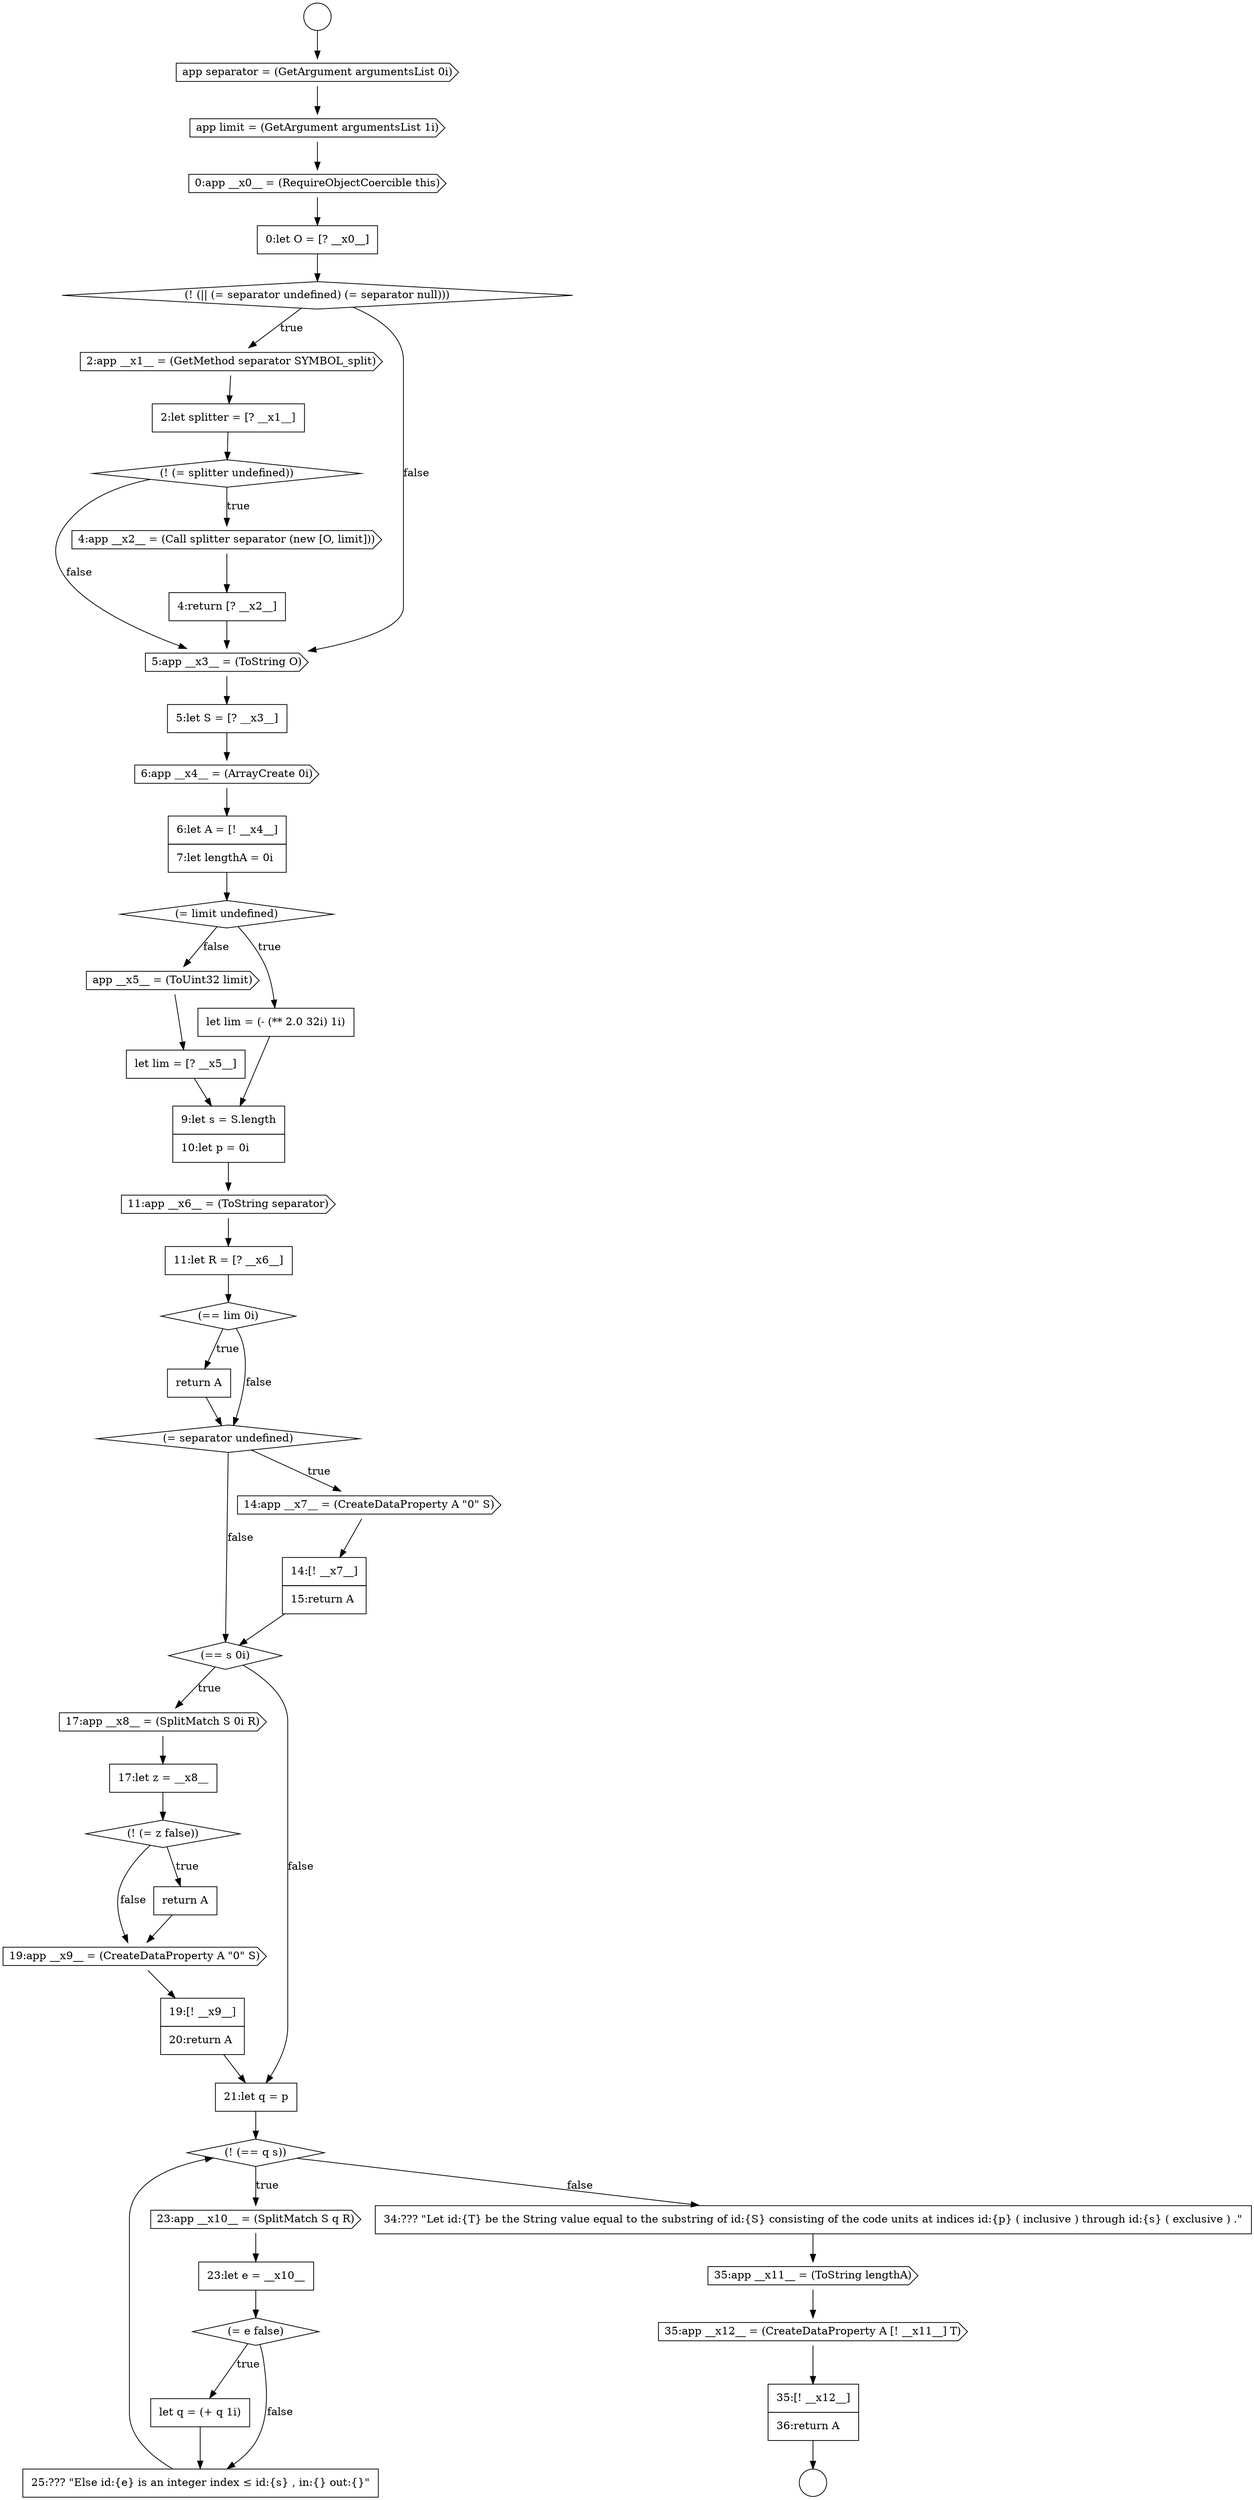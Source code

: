 digraph {
  node13179 [shape=cds, label=<<font color="black">35:app __x11__ = (ToString lengthA)</font>> color="black" fillcolor="white" style=filled]
  node13155 [shape=none, margin=0, label=<<font color="black">
    <table border="0" cellborder="1" cellspacing="0" cellpadding="10">
      <tr><td align="left">let lim = [? __x5__]</td></tr>
    </table>
  </font>> color="black" fillcolor="white" style=filled]
  node13154 [shape=cds, label=<<font color="black">app __x5__ = (ToUint32 limit)</font>> color="black" fillcolor="white" style=filled]
  node13137 [shape=circle label=" " color="black" fillcolor="white" style=filled]
  node13157 [shape=cds, label=<<font color="black">11:app __x6__ = (ToString separator)</font>> color="black" fillcolor="white" style=filled]
  node13176 [shape=none, margin=0, label=<<font color="black">
    <table border="0" cellborder="1" cellspacing="0" cellpadding="10">
      <tr><td align="left">let q = (+ q 1i)</td></tr>
    </table>
  </font>> color="black" fillcolor="white" style=filled]
  node13164 [shape=diamond, label=<<font color="black">(== s 0i)</font>> color="black" fillcolor="white" style=filled]
  node13175 [shape=diamond, label=<<font color="black">(= e false)</font>> color="black" fillcolor="white" style=filled]
  node13143 [shape=cds, label=<<font color="black">2:app __x1__ = (GetMethod separator SYMBOL_split)</font>> color="black" fillcolor="white" style=filled]
  node13165 [shape=cds, label=<<font color="black">17:app __x8__ = (SplitMatch S 0i R)</font>> color="black" fillcolor="white" style=filled]
  node13139 [shape=cds, label=<<font color="black">app limit = (GetArgument argumentsList 1i)</font>> color="black" fillcolor="white" style=filled]
  node13142 [shape=diamond, label=<<font color="black">(! (|| (= separator undefined) (= separator null)))</font>> color="black" fillcolor="white" style=filled]
  node13162 [shape=cds, label=<<font color="black">14:app __x7__ = (CreateDataProperty A &quot;0&quot; S)</font>> color="black" fillcolor="white" style=filled]
  node13177 [shape=none, margin=0, label=<<font color="black">
    <table border="0" cellborder="1" cellspacing="0" cellpadding="10">
      <tr><td align="left">25:??? &quot;Else id:{e} is an integer index &le; id:{s} , in:{} out:{}&quot;</td></tr>
    </table>
  </font>> color="black" fillcolor="white" style=filled]
  node13159 [shape=diamond, label=<<font color="black">(== lim 0i)</font>> color="black" fillcolor="white" style=filled]
  node13152 [shape=diamond, label=<<font color="black">(= limit undefined)</font>> color="black" fillcolor="white" style=filled]
  node13174 [shape=none, margin=0, label=<<font color="black">
    <table border="0" cellborder="1" cellspacing="0" cellpadding="10">
      <tr><td align="left">23:let e = __x10__</td></tr>
    </table>
  </font>> color="black" fillcolor="white" style=filled]
  node13145 [shape=diamond, label=<<font color="black">(! (= splitter undefined))</font>> color="black" fillcolor="white" style=filled]
  node13147 [shape=none, margin=0, label=<<font color="black">
    <table border="0" cellborder="1" cellspacing="0" cellpadding="10">
      <tr><td align="left">4:return [? __x2__]</td></tr>
    </table>
  </font>> color="black" fillcolor="white" style=filled]
  node13151 [shape=none, margin=0, label=<<font color="black">
    <table border="0" cellborder="1" cellspacing="0" cellpadding="10">
      <tr><td align="left">6:let A = [! __x4__]</td></tr>
      <tr><td align="left">7:let lengthA = 0i</td></tr>
    </table>
  </font>> color="black" fillcolor="white" style=filled]
  node13170 [shape=none, margin=0, label=<<font color="black">
    <table border="0" cellborder="1" cellspacing="0" cellpadding="10">
      <tr><td align="left">19:[! __x9__]</td></tr>
      <tr><td align="left">20:return A</td></tr>
    </table>
  </font>> color="black" fillcolor="white" style=filled]
  node13138 [shape=cds, label=<<font color="black">app separator = (GetArgument argumentsList 0i)</font>> color="black" fillcolor="white" style=filled]
  node13166 [shape=none, margin=0, label=<<font color="black">
    <table border="0" cellborder="1" cellspacing="0" cellpadding="10">
      <tr><td align="left">17:let z = __x8__</td></tr>
    </table>
  </font>> color="black" fillcolor="white" style=filled]
  node13148 [shape=cds, label=<<font color="black">5:app __x3__ = (ToString O)</font>> color="black" fillcolor="white" style=filled]
  node13141 [shape=none, margin=0, label=<<font color="black">
    <table border="0" cellborder="1" cellspacing="0" cellpadding="10">
      <tr><td align="left">0:let O = [? __x0__]</td></tr>
    </table>
  </font>> color="black" fillcolor="white" style=filled]
  node13158 [shape=none, margin=0, label=<<font color="black">
    <table border="0" cellborder="1" cellspacing="0" cellpadding="10">
      <tr><td align="left">11:let R = [? __x6__]</td></tr>
    </table>
  </font>> color="black" fillcolor="white" style=filled]
  node13180 [shape=cds, label=<<font color="black">35:app __x12__ = (CreateDataProperty A [! __x11__] T)</font>> color="black" fillcolor="white" style=filled]
  node13153 [shape=none, margin=0, label=<<font color="black">
    <table border="0" cellborder="1" cellspacing="0" cellpadding="10">
      <tr><td align="left">let lim = (- (** 2.0 32i) 1i)</td></tr>
    </table>
  </font>> color="black" fillcolor="white" style=filled]
  node13173 [shape=cds, label=<<font color="black">23:app __x10__ = (SplitMatch S q R)</font>> color="black" fillcolor="white" style=filled]
  node13163 [shape=none, margin=0, label=<<font color="black">
    <table border="0" cellborder="1" cellspacing="0" cellpadding="10">
      <tr><td align="left">14:[! __x7__]</td></tr>
      <tr><td align="left">15:return A</td></tr>
    </table>
  </font>> color="black" fillcolor="white" style=filled]
  node13169 [shape=cds, label=<<font color="black">19:app __x9__ = (CreateDataProperty A &quot;0&quot; S)</font>> color="black" fillcolor="white" style=filled]
  node13167 [shape=diamond, label=<<font color="black">(! (= z false))</font>> color="black" fillcolor="white" style=filled]
  node13144 [shape=none, margin=0, label=<<font color="black">
    <table border="0" cellborder="1" cellspacing="0" cellpadding="10">
      <tr><td align="left">2:let splitter = [? __x1__]</td></tr>
    </table>
  </font>> color="black" fillcolor="white" style=filled]
  node13168 [shape=none, margin=0, label=<<font color="black">
    <table border="0" cellborder="1" cellspacing="0" cellpadding="10">
      <tr><td align="left">return A</td></tr>
    </table>
  </font>> color="black" fillcolor="white" style=filled]
  node13181 [shape=none, margin=0, label=<<font color="black">
    <table border="0" cellborder="1" cellspacing="0" cellpadding="10">
      <tr><td align="left">35:[! __x12__]</td></tr>
      <tr><td align="left">36:return A</td></tr>
    </table>
  </font>> color="black" fillcolor="white" style=filled]
  node13136 [shape=circle label=" " color="black" fillcolor="white" style=filled]
  node13140 [shape=cds, label=<<font color="black">0:app __x0__ = (RequireObjectCoercible this)</font>> color="black" fillcolor="white" style=filled]
  node13149 [shape=none, margin=0, label=<<font color="black">
    <table border="0" cellborder="1" cellspacing="0" cellpadding="10">
      <tr><td align="left">5:let S = [? __x3__]</td></tr>
    </table>
  </font>> color="black" fillcolor="white" style=filled]
  node13172 [shape=diamond, label=<<font color="black">(! (== q s))</font>> color="black" fillcolor="white" style=filled]
  node13160 [shape=none, margin=0, label=<<font color="black">
    <table border="0" cellborder="1" cellspacing="0" cellpadding="10">
      <tr><td align="left">return A</td></tr>
    </table>
  </font>> color="black" fillcolor="white" style=filled]
  node13146 [shape=cds, label=<<font color="black">4:app __x2__ = (Call splitter separator (new [O, limit]))</font>> color="black" fillcolor="white" style=filled]
  node13178 [shape=none, margin=0, label=<<font color="black">
    <table border="0" cellborder="1" cellspacing="0" cellpadding="10">
      <tr><td align="left">34:??? &quot;Let id:{T} be the String value equal to the substring of id:{S} consisting of the code units at indices id:{p} ( inclusive ) through id:{s} ( exclusive ) .&quot;</td></tr>
    </table>
  </font>> color="black" fillcolor="white" style=filled]
  node13171 [shape=none, margin=0, label=<<font color="black">
    <table border="0" cellborder="1" cellspacing="0" cellpadding="10">
      <tr><td align="left">21:let q = p</td></tr>
    </table>
  </font>> color="black" fillcolor="white" style=filled]
  node13161 [shape=diamond, label=<<font color="black">(= separator undefined)</font>> color="black" fillcolor="white" style=filled]
  node13150 [shape=cds, label=<<font color="black">6:app __x4__ = (ArrayCreate 0i)</font>> color="black" fillcolor="white" style=filled]
  node13156 [shape=none, margin=0, label=<<font color="black">
    <table border="0" cellborder="1" cellspacing="0" cellpadding="10">
      <tr><td align="left">9:let s = S.length</td></tr>
      <tr><td align="left">10:let p = 0i</td></tr>
    </table>
  </font>> color="black" fillcolor="white" style=filled]
  node13156 -> node13157 [ color="black"]
  node13152 -> node13153 [label=<<font color="black">true</font>> color="black"]
  node13152 -> node13154 [label=<<font color="black">false</font>> color="black"]
  node13154 -> node13155 [ color="black"]
  node13167 -> node13168 [label=<<font color="black">true</font>> color="black"]
  node13167 -> node13169 [label=<<font color="black">false</font>> color="black"]
  node13159 -> node13160 [label=<<font color="black">true</font>> color="black"]
  node13159 -> node13161 [label=<<font color="black">false</font>> color="black"]
  node13149 -> node13150 [ color="black"]
  node13174 -> node13175 [ color="black"]
  node13151 -> node13152 [ color="black"]
  node13180 -> node13181 [ color="black"]
  node13150 -> node13151 [ color="black"]
  node13176 -> node13177 [ color="black"]
  node13164 -> node13165 [label=<<font color="black">true</font>> color="black"]
  node13164 -> node13171 [label=<<font color="black">false</font>> color="black"]
  node13163 -> node13164 [ color="black"]
  node13153 -> node13156 [ color="black"]
  node13141 -> node13142 [ color="black"]
  node13177 -> node13172 [ color="black"]
  node13157 -> node13158 [ color="black"]
  node13170 -> node13171 [ color="black"]
  node13147 -> node13148 [ color="black"]
  node13139 -> node13140 [ color="black"]
  node13162 -> node13163 [ color="black"]
  node13161 -> node13162 [label=<<font color="black">true</font>> color="black"]
  node13161 -> node13164 [label=<<font color="black">false</font>> color="black"]
  node13143 -> node13144 [ color="black"]
  node13136 -> node13138 [ color="black"]
  node13179 -> node13180 [ color="black"]
  node13145 -> node13146 [label=<<font color="black">true</font>> color="black"]
  node13145 -> node13148 [label=<<font color="black">false</font>> color="black"]
  node13172 -> node13173 [label=<<font color="black">true</font>> color="black"]
  node13172 -> node13178 [label=<<font color="black">false</font>> color="black"]
  node13178 -> node13179 [ color="black"]
  node13166 -> node13167 [ color="black"]
  node13169 -> node13170 [ color="black"]
  node13140 -> node13141 [ color="black"]
  node13160 -> node13161 [ color="black"]
  node13146 -> node13147 [ color="black"]
  node13155 -> node13156 [ color="black"]
  node13144 -> node13145 [ color="black"]
  node13138 -> node13139 [ color="black"]
  node13171 -> node13172 [ color="black"]
  node13158 -> node13159 [ color="black"]
  node13173 -> node13174 [ color="black"]
  node13148 -> node13149 [ color="black"]
  node13142 -> node13143 [label=<<font color="black">true</font>> color="black"]
  node13142 -> node13148 [label=<<font color="black">false</font>> color="black"]
  node13168 -> node13169 [ color="black"]
  node13181 -> node13137 [ color="black"]
  node13165 -> node13166 [ color="black"]
  node13175 -> node13176 [label=<<font color="black">true</font>> color="black"]
  node13175 -> node13177 [label=<<font color="black">false</font>> color="black"]
}
